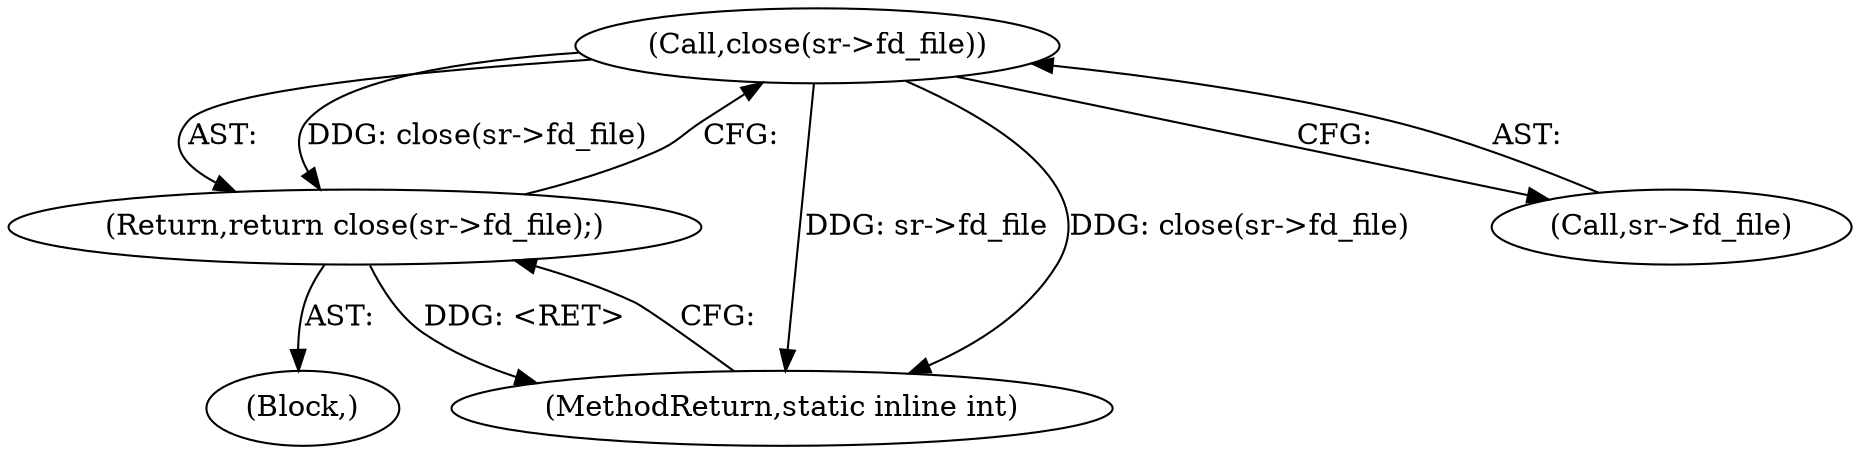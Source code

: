 digraph "0_monkey_b2d0e6f92310bb14a15aa2f8e96e1fb5379776dd_1@API" {
"1000195" [label="(Call,close(sr->fd_file))"];
"1000194" [label="(Return,return close(sr->fd_file);)"];
"1000195" [label="(Call,close(sr->fd_file))"];
"1000194" [label="(Return,return close(sr->fd_file);)"];
"1000104" [label="(Block,)"];
"1000199" [label="(MethodReturn,static inline int)"];
"1000196" [label="(Call,sr->fd_file)"];
"1000195" -> "1000194"  [label="AST: "];
"1000195" -> "1000196"  [label="CFG: "];
"1000196" -> "1000195"  [label="AST: "];
"1000194" -> "1000195"  [label="CFG: "];
"1000195" -> "1000199"  [label="DDG: sr->fd_file"];
"1000195" -> "1000199"  [label="DDG: close(sr->fd_file)"];
"1000195" -> "1000194"  [label="DDG: close(sr->fd_file)"];
"1000194" -> "1000104"  [label="AST: "];
"1000199" -> "1000194"  [label="CFG: "];
"1000194" -> "1000199"  [label="DDG: <RET>"];
}
